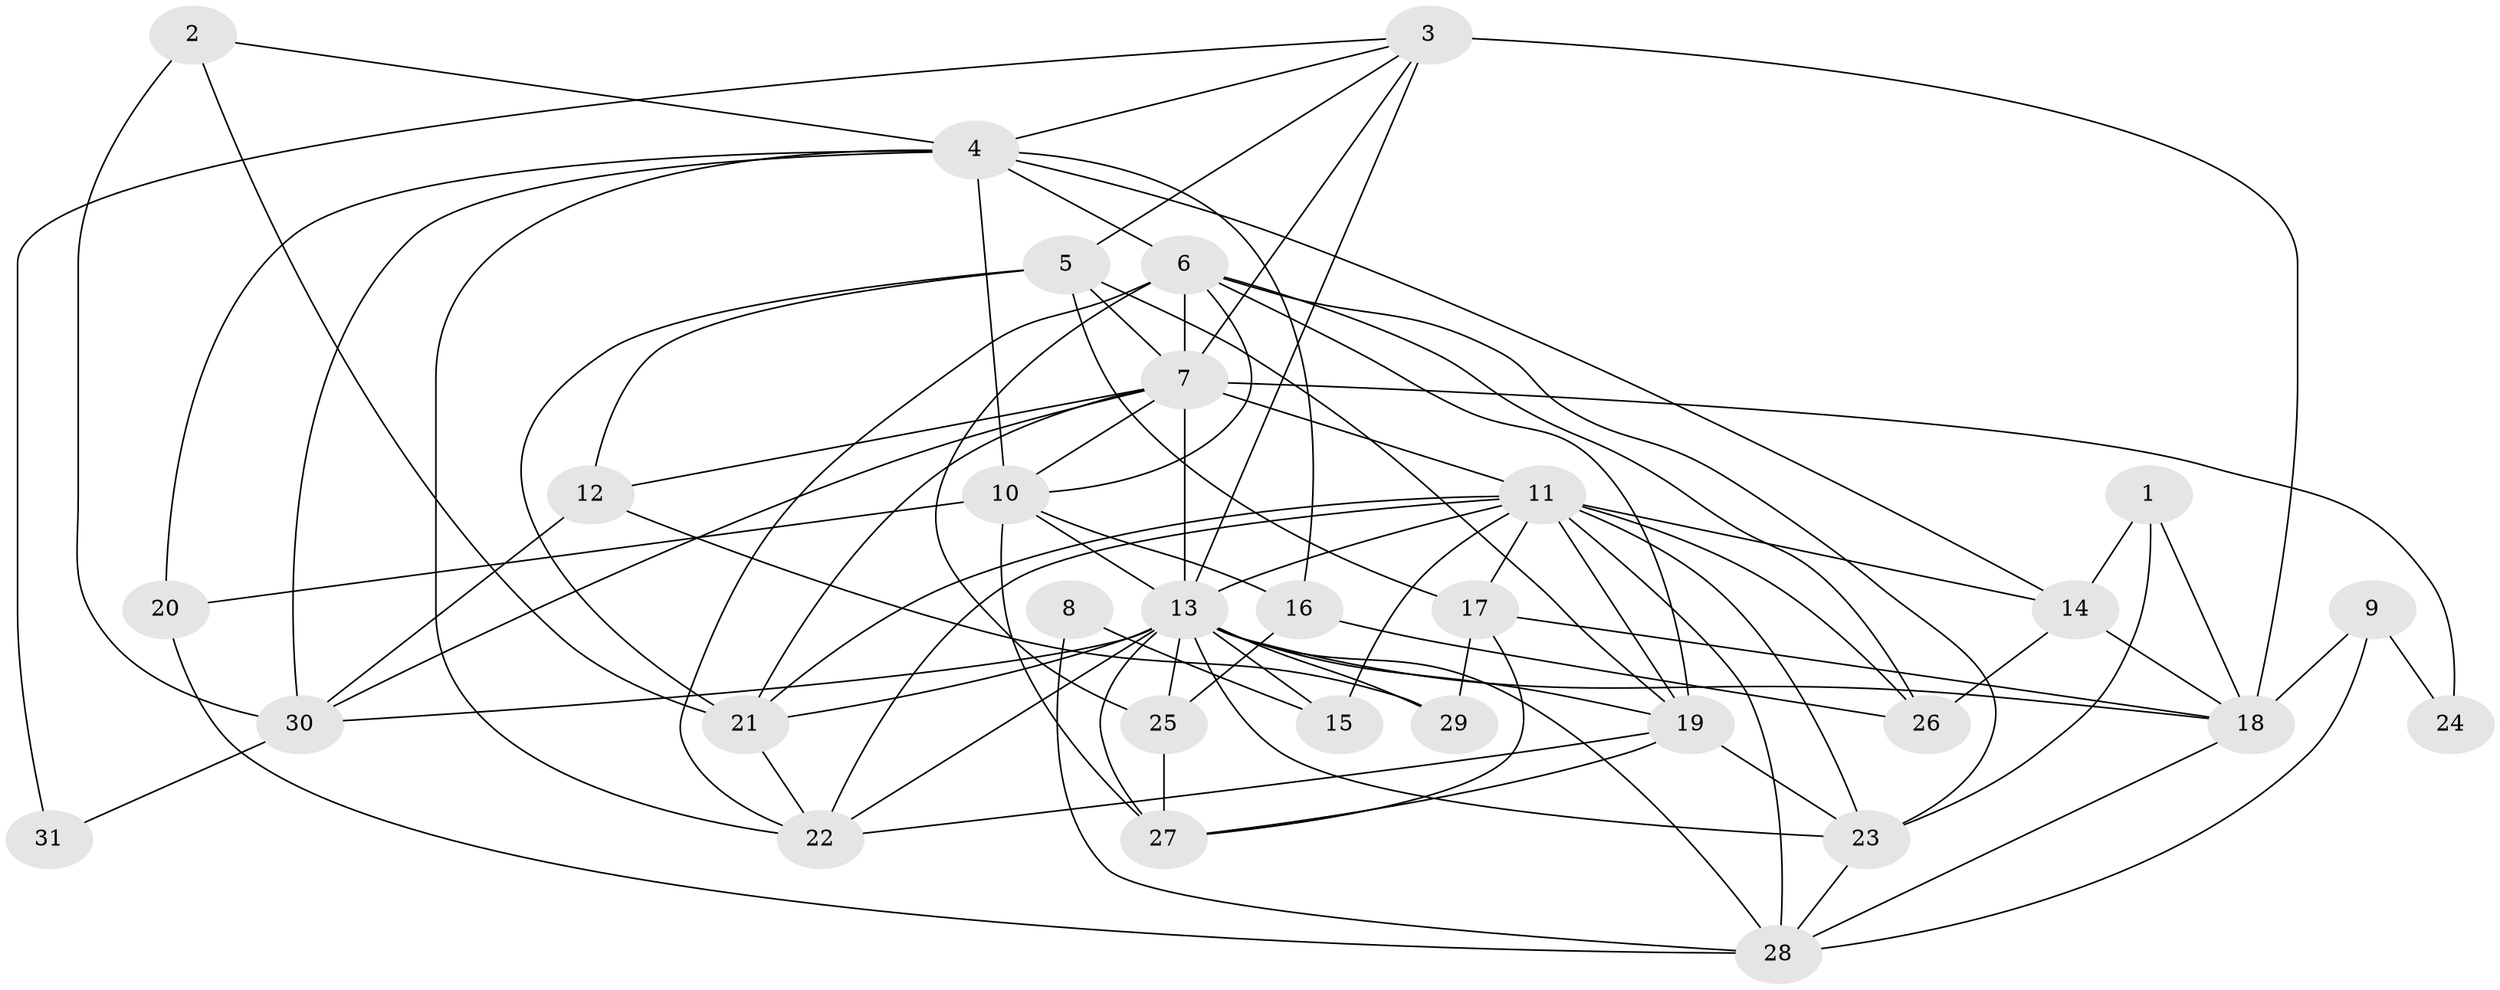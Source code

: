 // original degree distribution, {4: 0.28378378378378377, 3: 0.24324324324324326, 5: 0.20270270270270271, 6: 0.06756756756756757, 2: 0.14864864864864866, 7: 0.04054054054054054, 10: 0.013513513513513514}
// Generated by graph-tools (version 1.1) at 2025/51/03/04/25 22:51:14]
// undirected, 31 vertices, 86 edges
graph export_dot {
  node [color=gray90,style=filled];
  1;
  2;
  3;
  4;
  5;
  6;
  7;
  8;
  9;
  10;
  11;
  12;
  13;
  14;
  15;
  16;
  17;
  18;
  19;
  20;
  21;
  22;
  23;
  24;
  25;
  26;
  27;
  28;
  29;
  30;
  31;
  1 -- 14 [weight=1.0];
  1 -- 18 [weight=1.0];
  1 -- 23 [weight=2.0];
  2 -- 4 [weight=1.0];
  2 -- 21 [weight=1.0];
  2 -- 30 [weight=1.0];
  3 -- 4 [weight=1.0];
  3 -- 5 [weight=1.0];
  3 -- 7 [weight=1.0];
  3 -- 13 [weight=1.0];
  3 -- 18 [weight=1.0];
  3 -- 31 [weight=1.0];
  4 -- 6 [weight=2.0];
  4 -- 10 [weight=1.0];
  4 -- 14 [weight=1.0];
  4 -- 16 [weight=1.0];
  4 -- 20 [weight=2.0];
  4 -- 22 [weight=1.0];
  4 -- 30 [weight=1.0];
  5 -- 7 [weight=1.0];
  5 -- 12 [weight=1.0];
  5 -- 17 [weight=1.0];
  5 -- 19 [weight=1.0];
  5 -- 21 [weight=1.0];
  6 -- 7 [weight=1.0];
  6 -- 10 [weight=1.0];
  6 -- 19 [weight=1.0];
  6 -- 22 [weight=1.0];
  6 -- 23 [weight=1.0];
  6 -- 25 [weight=1.0];
  6 -- 26 [weight=1.0];
  7 -- 10 [weight=1.0];
  7 -- 11 [weight=1.0];
  7 -- 12 [weight=1.0];
  7 -- 13 [weight=3.0];
  7 -- 21 [weight=1.0];
  7 -- 24 [weight=1.0];
  7 -- 30 [weight=1.0];
  8 -- 15 [weight=1.0];
  8 -- 28 [weight=1.0];
  9 -- 18 [weight=1.0];
  9 -- 24 [weight=1.0];
  9 -- 28 [weight=1.0];
  10 -- 13 [weight=1.0];
  10 -- 16 [weight=1.0];
  10 -- 20 [weight=1.0];
  10 -- 27 [weight=1.0];
  11 -- 13 [weight=4.0];
  11 -- 14 [weight=1.0];
  11 -- 15 [weight=1.0];
  11 -- 17 [weight=1.0];
  11 -- 19 [weight=1.0];
  11 -- 21 [weight=2.0];
  11 -- 22 [weight=3.0];
  11 -- 23 [weight=1.0];
  11 -- 26 [weight=1.0];
  11 -- 28 [weight=1.0];
  12 -- 29 [weight=1.0];
  12 -- 30 [weight=1.0];
  13 -- 15 [weight=1.0];
  13 -- 18 [weight=2.0];
  13 -- 19 [weight=1.0];
  13 -- 21 [weight=1.0];
  13 -- 22 [weight=2.0];
  13 -- 23 [weight=1.0];
  13 -- 25 [weight=1.0];
  13 -- 27 [weight=1.0];
  13 -- 28 [weight=1.0];
  13 -- 29 [weight=1.0];
  13 -- 30 [weight=1.0];
  14 -- 18 [weight=1.0];
  14 -- 26 [weight=1.0];
  16 -- 25 [weight=3.0];
  16 -- 26 [weight=2.0];
  17 -- 18 [weight=1.0];
  17 -- 27 [weight=1.0];
  17 -- 29 [weight=1.0];
  18 -- 28 [weight=1.0];
  19 -- 22 [weight=1.0];
  19 -- 23 [weight=1.0];
  19 -- 27 [weight=1.0];
  20 -- 28 [weight=1.0];
  21 -- 22 [weight=1.0];
  23 -- 28 [weight=1.0];
  25 -- 27 [weight=1.0];
  30 -- 31 [weight=1.0];
}
